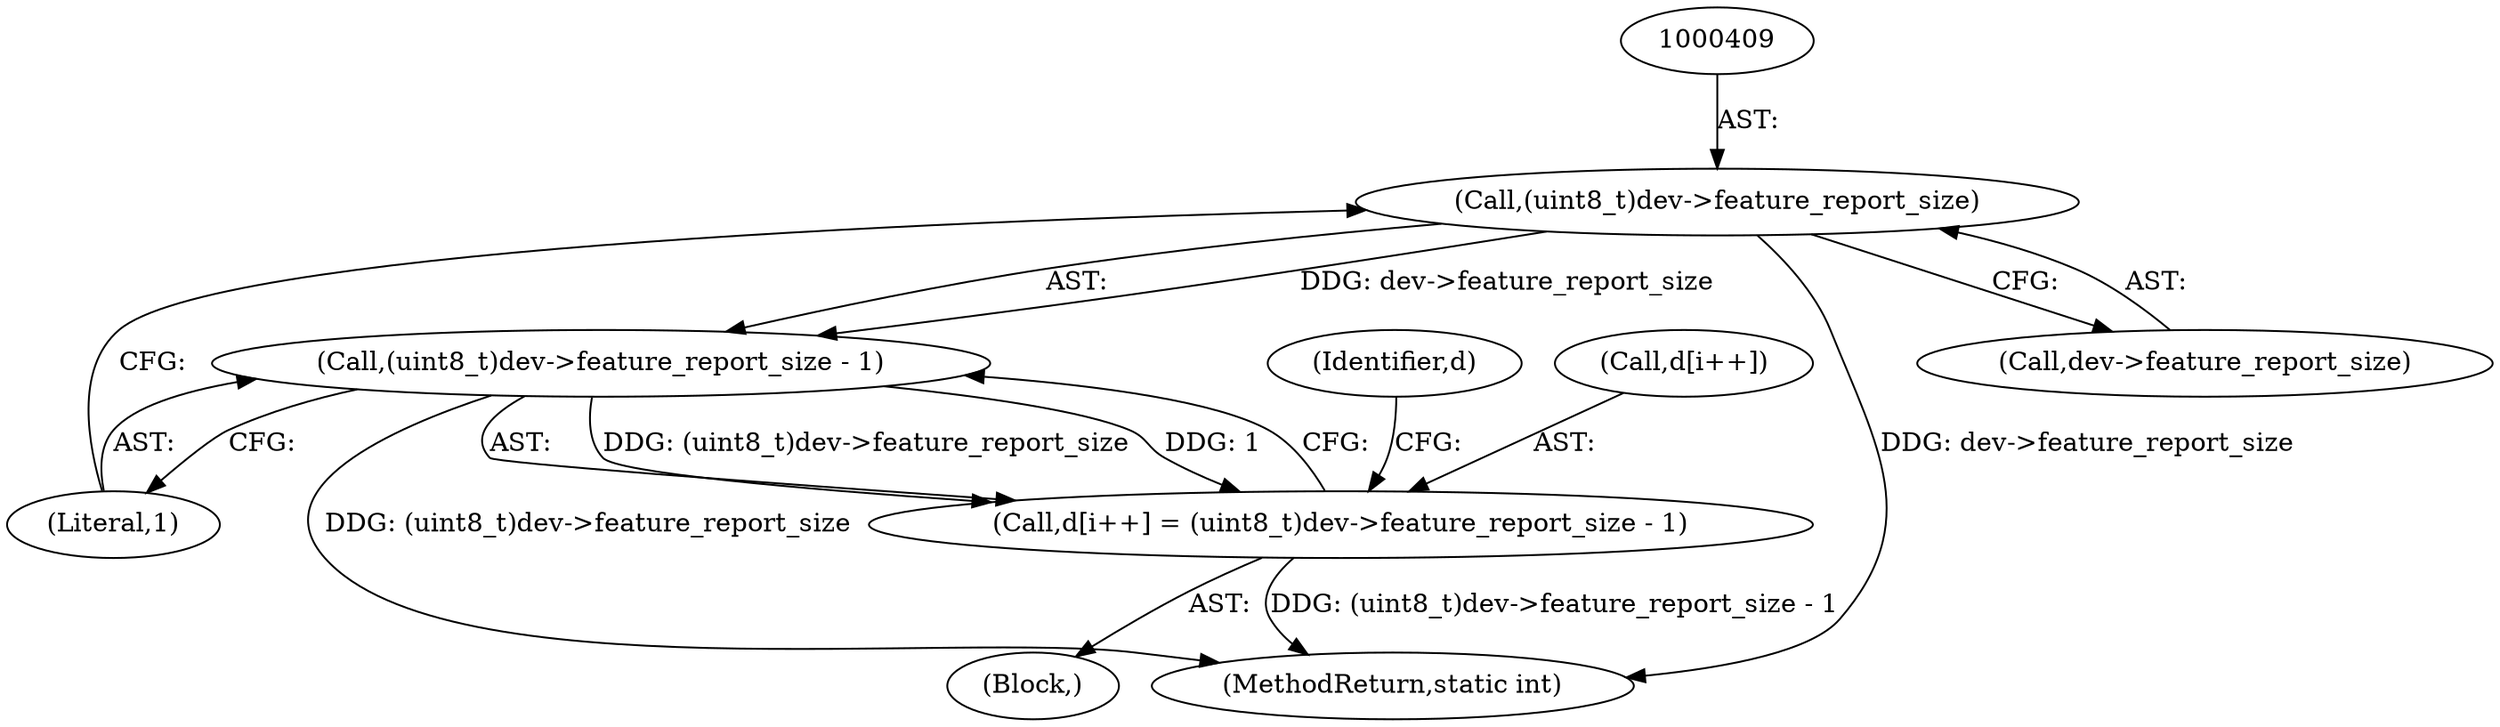 digraph "1_Chrome_ac149a8d4371c0e01e0934fdd57b09e86f96b5b9_5@pointer" {
"1000408" [label="(Call,(uint8_t)dev->feature_report_size)"];
"1000407" [label="(Call,(uint8_t)dev->feature_report_size - 1)"];
"1000402" [label="(Call,d[i++] = (uint8_t)dev->feature_report_size - 1)"];
"1000407" [label="(Call,(uint8_t)dev->feature_report_size - 1)"];
"1000408" [label="(Call,(uint8_t)dev->feature_report_size)"];
"1000347" [label="(Block,)"];
"1000402" [label="(Call,d[i++] = (uint8_t)dev->feature_report_size - 1)"];
"1000413" [label="(Literal,1)"];
"1000454" [label="(MethodReturn,static int)"];
"1000403" [label="(Call,d[i++])"];
"1000410" [label="(Call,dev->feature_report_size)"];
"1000416" [label="(Identifier,d)"];
"1000408" -> "1000407"  [label="AST: "];
"1000408" -> "1000410"  [label="CFG: "];
"1000409" -> "1000408"  [label="AST: "];
"1000410" -> "1000408"  [label="AST: "];
"1000413" -> "1000408"  [label="CFG: "];
"1000408" -> "1000454"  [label="DDG: dev->feature_report_size"];
"1000408" -> "1000407"  [label="DDG: dev->feature_report_size"];
"1000407" -> "1000402"  [label="AST: "];
"1000407" -> "1000413"  [label="CFG: "];
"1000413" -> "1000407"  [label="AST: "];
"1000402" -> "1000407"  [label="CFG: "];
"1000407" -> "1000454"  [label="DDG: (uint8_t)dev->feature_report_size"];
"1000407" -> "1000402"  [label="DDG: (uint8_t)dev->feature_report_size"];
"1000407" -> "1000402"  [label="DDG: 1"];
"1000402" -> "1000347"  [label="AST: "];
"1000403" -> "1000402"  [label="AST: "];
"1000416" -> "1000402"  [label="CFG: "];
"1000402" -> "1000454"  [label="DDG: (uint8_t)dev->feature_report_size - 1"];
}

